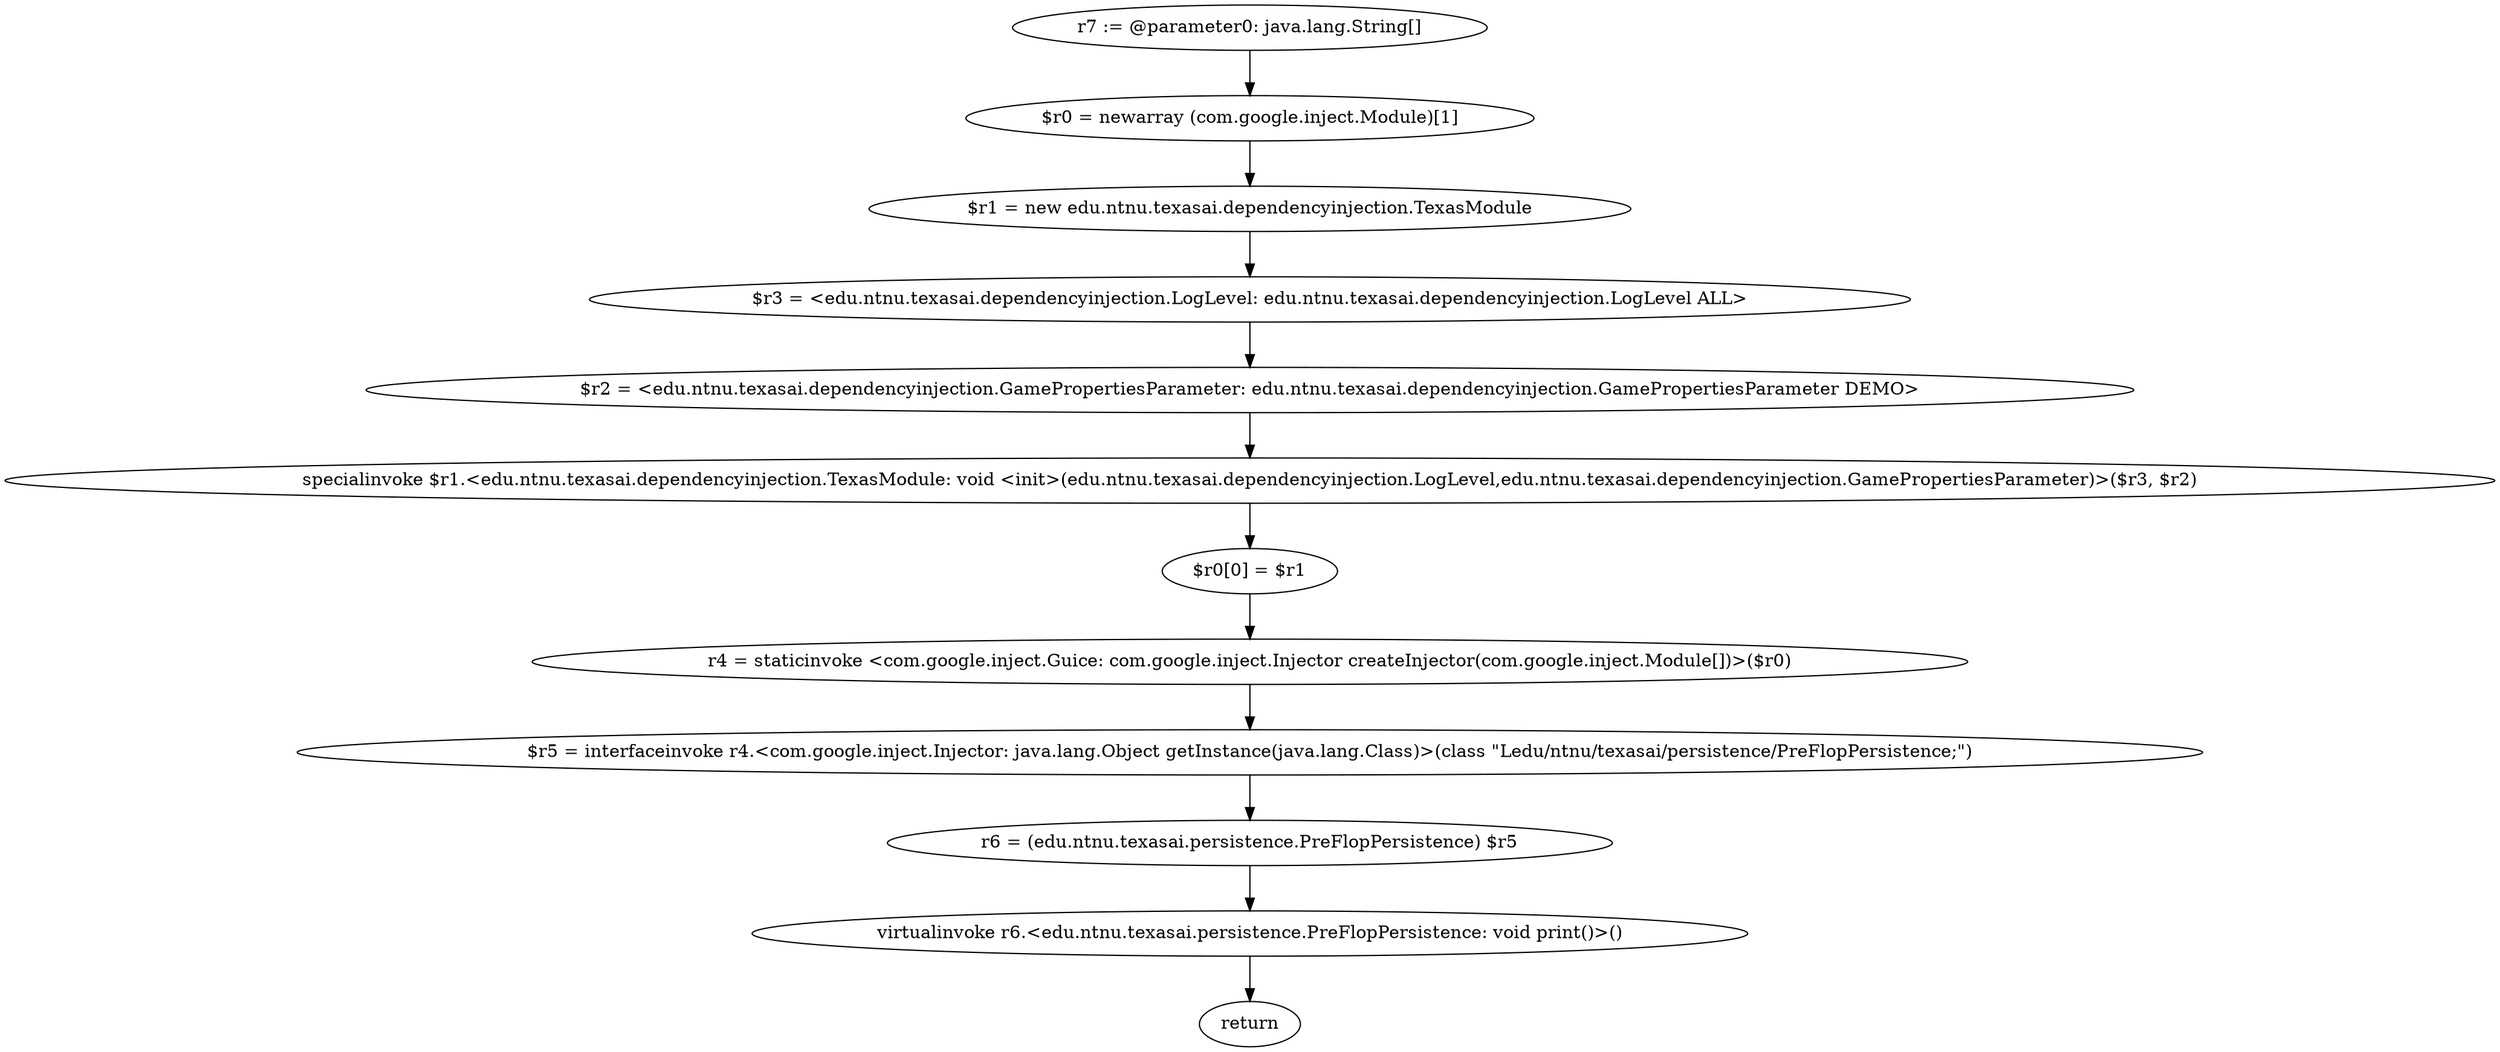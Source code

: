 digraph "unitGraph" {
    "r7 := @parameter0: java.lang.String[]"
    "$r0 = newarray (com.google.inject.Module)[1]"
    "$r1 = new edu.ntnu.texasai.dependencyinjection.TexasModule"
    "$r3 = <edu.ntnu.texasai.dependencyinjection.LogLevel: edu.ntnu.texasai.dependencyinjection.LogLevel ALL>"
    "$r2 = <edu.ntnu.texasai.dependencyinjection.GamePropertiesParameter: edu.ntnu.texasai.dependencyinjection.GamePropertiesParameter DEMO>"
    "specialinvoke $r1.<edu.ntnu.texasai.dependencyinjection.TexasModule: void <init>(edu.ntnu.texasai.dependencyinjection.LogLevel,edu.ntnu.texasai.dependencyinjection.GamePropertiesParameter)>($r3, $r2)"
    "$r0[0] = $r1"
    "r4 = staticinvoke <com.google.inject.Guice: com.google.inject.Injector createInjector(com.google.inject.Module[])>($r0)"
    "$r5 = interfaceinvoke r4.<com.google.inject.Injector: java.lang.Object getInstance(java.lang.Class)>(class \"Ledu/ntnu/texasai/persistence/PreFlopPersistence;\")"
    "r6 = (edu.ntnu.texasai.persistence.PreFlopPersistence) $r5"
    "virtualinvoke r6.<edu.ntnu.texasai.persistence.PreFlopPersistence: void print()>()"
    "return"
    "r7 := @parameter0: java.lang.String[]"->"$r0 = newarray (com.google.inject.Module)[1]";
    "$r0 = newarray (com.google.inject.Module)[1]"->"$r1 = new edu.ntnu.texasai.dependencyinjection.TexasModule";
    "$r1 = new edu.ntnu.texasai.dependencyinjection.TexasModule"->"$r3 = <edu.ntnu.texasai.dependencyinjection.LogLevel: edu.ntnu.texasai.dependencyinjection.LogLevel ALL>";
    "$r3 = <edu.ntnu.texasai.dependencyinjection.LogLevel: edu.ntnu.texasai.dependencyinjection.LogLevel ALL>"->"$r2 = <edu.ntnu.texasai.dependencyinjection.GamePropertiesParameter: edu.ntnu.texasai.dependencyinjection.GamePropertiesParameter DEMO>";
    "$r2 = <edu.ntnu.texasai.dependencyinjection.GamePropertiesParameter: edu.ntnu.texasai.dependencyinjection.GamePropertiesParameter DEMO>"->"specialinvoke $r1.<edu.ntnu.texasai.dependencyinjection.TexasModule: void <init>(edu.ntnu.texasai.dependencyinjection.LogLevel,edu.ntnu.texasai.dependencyinjection.GamePropertiesParameter)>($r3, $r2)";
    "specialinvoke $r1.<edu.ntnu.texasai.dependencyinjection.TexasModule: void <init>(edu.ntnu.texasai.dependencyinjection.LogLevel,edu.ntnu.texasai.dependencyinjection.GamePropertiesParameter)>($r3, $r2)"->"$r0[0] = $r1";
    "$r0[0] = $r1"->"r4 = staticinvoke <com.google.inject.Guice: com.google.inject.Injector createInjector(com.google.inject.Module[])>($r0)";
    "r4 = staticinvoke <com.google.inject.Guice: com.google.inject.Injector createInjector(com.google.inject.Module[])>($r0)"->"$r5 = interfaceinvoke r4.<com.google.inject.Injector: java.lang.Object getInstance(java.lang.Class)>(class \"Ledu/ntnu/texasai/persistence/PreFlopPersistence;\")";
    "$r5 = interfaceinvoke r4.<com.google.inject.Injector: java.lang.Object getInstance(java.lang.Class)>(class \"Ledu/ntnu/texasai/persistence/PreFlopPersistence;\")"->"r6 = (edu.ntnu.texasai.persistence.PreFlopPersistence) $r5";
    "r6 = (edu.ntnu.texasai.persistence.PreFlopPersistence) $r5"->"virtualinvoke r6.<edu.ntnu.texasai.persistence.PreFlopPersistence: void print()>()";
    "virtualinvoke r6.<edu.ntnu.texasai.persistence.PreFlopPersistence: void print()>()"->"return";
}
